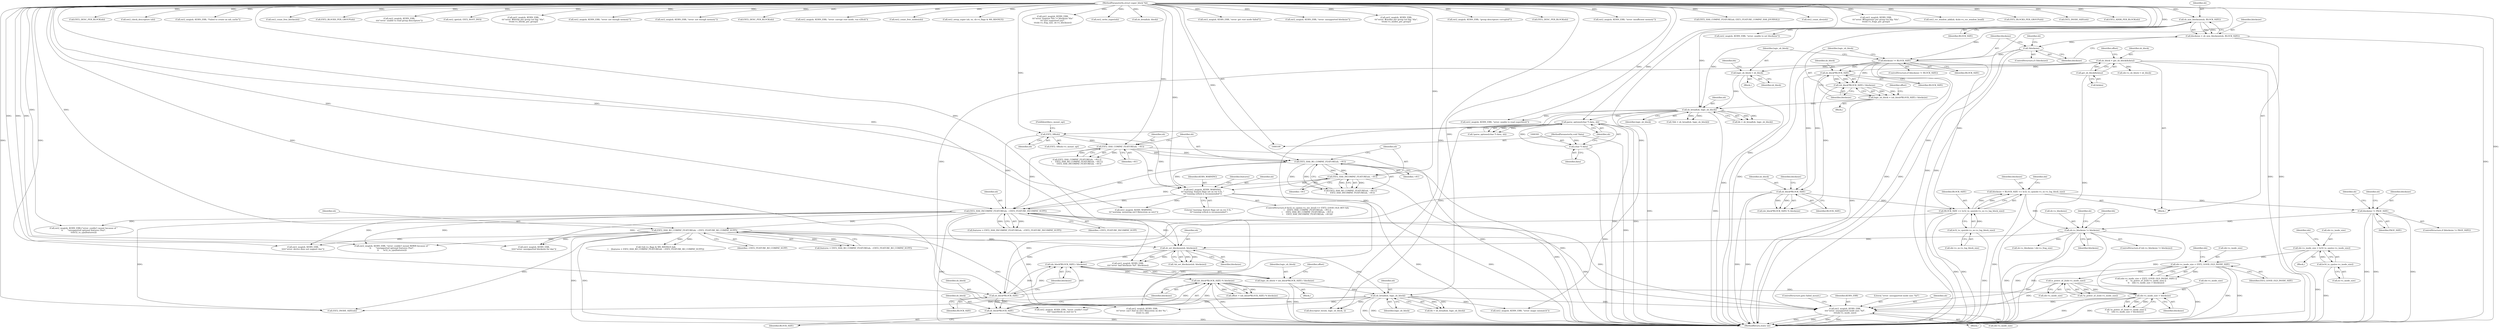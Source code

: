 digraph "0_linux_be0726d33cb8f411945884664924bed3cb8c70ee_0@pointer" {
"1000668" [label="(Call,ext2_msg(sb, KERN_ERR,\n\t\t\t\t\"error: unsupported inode size: %d\",\n\t\t\t\tsbi->s_inode_size))"];
"1000559" [label="(Call,sb_bread(sb, logic_sb_block))"];
"1000533" [label="(Call,sb_set_blocksize(sb, blocksize))"];
"1000467" [label="(Call,EXT2_HAS_RO_COMPAT_FEATURE(sb, ~EXT2_FEATURE_RO_COMPAT_SUPP))"];
"1000444" [label="(Call,EXT2_HAS_INCOMPAT_FEATURE(sb, ~EXT2_FEATURE_INCOMPAT_SUPP))"];
"1000435" [label="(Call,EXT2_HAS_INCOMPAT_FEATURE(sb, ~0U))"];
"1000432" [label="(Call,EXT2_HAS_RO_COMPAT_FEATURE(sb, ~0U))"];
"1000428" [label="(Call,EXT2_HAS_COMPAT_FEATURE(sb, ~0U))"];
"1000408" [label="(Call,EXT2_SB(sb))"];
"1000389" [label="(Call,parse_options((char *) data, sb))"];
"1000390" [label="(Call,(char *) data)"];
"1000111" [label="(MethodParameterIn,void *data)"];
"1000234" [label="(Call,sb_bread(sb, logic_sb_block))"];
"1000194" [label="(Call,sb_min_blocksize(sb, BLOCK_SIZE))"];
"1000110" [label="(MethodParameterIn,struct super_block *sb)"];
"1000227" [label="(Call,logic_sb_block = sb_block)"];
"1000120" [label="(Call,sb_block = get_sb_block(&data))"];
"1000122" [label="(Call,get_sb_block(&data))"];
"1000211" [label="(Call,logic_sb_block = (sb_block*BLOCK_SIZE) / blocksize)"];
"1000213" [label="(Call,(sb_block*BLOCK_SIZE) / blocksize)"];
"1000214" [label="(Call,sb_block*BLOCK_SIZE)"];
"1000207" [label="(Call,blocksize != BLOCK_SIZE)"];
"1000198" [label="(Call,!blocksize)"];
"1000192" [label="(Call,blocksize = sb_min_blocksize(sb, BLOCK_SIZE))"];
"1000438" [label="(Call,ext2_msg(sb, KERN_WARNING,\n\t\t\t\"warning: feature flags set on rev 0 fs, \"\n\t\t\t\"running e2fsck is recommended\"))"];
"1000523" [label="(Call,sb->s_blocksize != blocksize)"];
"1000496" [label="(Call,blocksize != PAGE_SIZE)"];
"1000478" [label="(Call,blocksize = BLOCK_SIZE << le32_to_cpu(sbi->s_es->s_log_block_size))"];
"1000480" [label="(Call,BLOCK_SIZE << le32_to_cpu(sbi->s_es->s_log_block_size))"];
"1000221" [label="(Call,sb_block*BLOCK_SIZE)"];
"1000482" [label="(Call,le32_to_cpu(sbi->s_es->s_log_block_size))"];
"1000543" [label="(Call,logic_sb_block = (sb_block*BLOCK_SIZE) / blocksize)"];
"1000545" [label="(Call,(sb_block*BLOCK_SIZE) / blocksize)"];
"1000546" [label="(Call,sb_block*BLOCK_SIZE)"];
"1000662" [label="(Call,sbi->s_inode_size > blocksize)"];
"1000658" [label="(Call,is_power_of_2(sbi->s_inode_size))"];
"1000651" [label="(Call,sbi->s_inode_size < EXT2_GOOD_OLD_INODE_SIZE)"];
"1000633" [label="(Call,sbi->s_inode_size = le16_to_cpu(es->s_inode_size))"];
"1000637" [label="(Call,le16_to_cpu(es->s_inode_size))"];
"1000552" [label="(Call,(sb_block*BLOCK_SIZE) % blocksize)"];
"1000553" [label="(Call,sb_block*BLOCK_SIZE)"];
"1000637" [label="(Call,le16_to_cpu(es->s_inode_size))"];
"1001281" [label="(Call,ext2_msg(sb, KERN_WARNING,\n\t\t\t\"warning: mounting ext3 filesystem as ext2\"))"];
"1000730" [label="(Call,EXT2_INODE_SIZE(sb))"];
"1000943" [label="(Call,EXT2_DESC_PER_BLOCK(sb))"];
"1000195" [label="(Identifier,sb)"];
"1000227" [label="(Call,logic_sb_block = sb_block)"];
"1000668" [label="(Call,ext2_msg(sb, KERN_ERR,\n\t\t\t\t\"error: unsupported inode size: %d\",\n\t\t\t\tsbi->s_inode_size))"];
"1000217" [label="(Identifier,blocksize)"];
"1000440" [label="(Identifier,KERN_WARNING)"];
"1000429" [label="(Identifier,sb)"];
"1000110" [label="(MethodParameterIn,struct super_block *sb)"];
"1001051" [label="(Call,ext2_check_descriptors (sb))"];
"1000556" [label="(Identifier,blocksize)"];
"1000465" [label="(Call,features = EXT2_HAS_RO_COMPAT_FEATURE(sb, ~EXT2_FEATURE_RO_COMPAT_SUPP))"];
"1000656" [label="(Call,!is_power_of_2(sbi->s_inode_size) ||\n\t\t    (sbi->s_inode_size > blocksize))"];
"1000667" [label="(Block,)"];
"1000543" [label="(Call,logic_sb_block = (sb_block*BLOCK_SIZE) / blocksize)"];
"1000497" [label="(Identifier,blocksize)"];
"1001177" [label="(Call,ext2_msg(sb, KERN_ERR, \"Failed to create an mb_cache\"))"];
"1000663" [label="(Call,sbi->s_inode_size)"];
"1000595" [label="(Call,ext2_msg(sb, KERN_ERR, \"error: magic mismatch\"))"];
"1000219" [label="(Identifier,offset)"];
"1000557" [label="(Call,bh = sb_bread(sb, logic_sb_block))"];
"1000535" [label="(Identifier,blocksize)"];
"1000602" [label="(Identifier,sb)"];
"1000410" [label="(FieldIdentifier,s_mount_opt)"];
"1000555" [label="(Identifier,BLOCK_SIZE)"];
"1000478" [label="(Call,blocksize = BLOCK_SIZE << le32_to_cpu(sbi->s_es->s_log_block_size))"];
"1001127" [label="(Call,ext2_count_free_blocks(sb))"];
"1000207" [label="(Call,blocksize != BLOCK_SIZE)"];
"1000392" [label="(Identifier,data)"];
"1000498" [label="(Identifier,PAGE_SIZE)"];
"1000908" [label="(Call,EXT2_BLOCKS_PER_GROUP(sb))"];
"1000407" [label="(Call,EXT2_SB(sb)->s_mount_opt)"];
"1000482" [label="(Call,le32_to_cpu(sbi->s_es->s_log_block_size))"];
"1000632" [label="(Block,)"];
"1000481" [label="(Identifier,BLOCK_SIZE)"];
"1000547" [label="(Identifier,sb_block)"];
"1001044" [label="(Call,ext2_msg(sb, KERN_ERR,\n\t\t\t\t\"error: unable to read group descriptors\"))"];
"1000660" [label="(Identifier,sbi)"];
"1000532" [label="(Call,!sb_set_blocksize(sb, blocksize))"];
"1001220" [label="(Call,ext2_iget(sb, EXT2_ROOT_INO))"];
"1000458" [label="(Call,!(sb->s_flags & MS_RDONLY) &&\n\t    (features = EXT2_HAS_RO_COMPAT_FEATURE(sb, ~EXT2_FEATURE_RO_COMPAT_SUPP)))"];
"1000467" [label="(Call,EXT2_HAS_RO_COMPAT_FEATURE(sb, ~EXT2_FEATURE_RO_COMPAT_SUPP))"];
"1000860" [label="(Call,ext2_msg(sb, KERN_ERR,\n\t\t\t\"error: #blocks per group too big: %lu\",\n\t\t\tsbi->s_blocks_per_group))"];
"1000991" [label="(Call,ext2_msg(sb, KERN_ERR, \"error: not enough memory\"))"];
"1000548" [label="(Identifier,BLOCK_SIZE)"];
"1000550" [label="(Call,offset = (sb_block*BLOCK_SIZE) % blocksize)"];
"1000501" [label="(Identifier,sb)"];
"1000193" [label="(Identifier,blocksize)"];
"1000523" [label="(Call,sb->s_blocksize != blocksize)"];
"1000182" [label="(Call,sbi->s_sb_block = sb_block)"];
"1000633" [label="(Call,sbi->s_inode_size = le16_to_cpu(es->s_inode_size))"];
"1000390" [label="(Call,(char *) data)"];
"1000441" [label="(Literal,\"warning: feature flags set on rev 0 fs, \"\n\t\t\t\"running e2fsck is recommended\")"];
"1000236" [label="(Identifier,logic_sb_block)"];
"1000496" [label="(Call,blocksize != PAGE_SIZE)"];
"1000657" [label="(Call,!is_power_of_2(sbi->s_inode_size))"];
"1000561" [label="(Identifier,logic_sb_block)"];
"1000962" [label="(Call,ext2_msg(sb, KERN_ERR, \"error: not enough memory\"))"];
"1000527" [label="(Identifier,blocksize)"];
"1000211" [label="(Call,logic_sb_block = (sb_block*BLOCK_SIZE) / blocksize)"];
"1000940" [label="(Call,EXT2_DESC_PER_BLOCK(sb))"];
"1000432" [label="(Call,EXT2_HAS_RO_COMPAT_FEATURE(sb, ~0U))"];
"1000120" [label="(Call,sb_block = get_sb_block(&data))"];
"1000113" [label="(Block,)"];
"1000491" [label="(Identifier,sbi)"];
"1001251" [label="(Call,ext2_msg(sb, KERN_ERR, \"error: corrupt root inode, run e2fsck\"))"];
"1000551" [label="(Identifier,offset)"];
"1001141" [label="(Call,ext2_count_free_inodes(sb))"];
"1000433" [label="(Identifier,sb)"];
"1001286" [label="(Call,ext2_setup_super (sb, es, sb->s_flags & MS_RDONLY))"];
"1000655" [label="(Identifier,EXT2_GOOD_OLD_INODE_SIZE)"];
"1000658" [label="(Call,is_power_of_2(sbi->s_inode_size))"];
"1000560" [label="(Identifier,sb)"];
"1000517" [label="(Call,ext2_msg(sb, KERN_ERR,\n\t\t\t\t\t\"error: device does not support dax\"))"];
"1000437" [label="(Identifier,~0U)"];
"1000838" [label="(Call,ext2_msg(sb, KERN_ERR,\n\t\t\t\"error: fragsize %lu != blocksize %lu\"\n\t\t\t\"(not supported yet)\",\n\t\t\tsbi->s_frag_size, sb->s_blocksize))"];
"1000444" [label="(Call,EXT2_HAS_INCOMPAT_FEATURE(sb, ~EXT2_FEATURE_INCOMPAT_SUPP))"];
"1001299" [label="(Call,ext2_write_super(sb))"];
"1000697" [label="(Call,sb->s_blocksize / sbi->s_frag_size)"];
"1000111" [label="(MethodParameterIn,void *data)"];
"1001018" [label="(Call,sb_bread(sb, block))"];
"1000566" [label="(Call,ext2_msg(sb, KERN_ERR, \"error: couldn't read\"\n\t\t\t\t\"superblock on 2nd try\"))"];
"1000232" [label="(Call,bh = sb_bread(sb, logic_sb_block))"];
"1000238" [label="(Call,ext2_msg(sb, KERN_ERR, \"error: unable to read superblock\"))"];
"1000222" [label="(Identifier,sb_block)"];
"1000221" [label="(Call,sb_block*BLOCK_SIZE)"];
"1000199" [label="(Identifier,blocksize)"];
"1001382" [label="(MethodReturn,static int)"];
"1000121" [label="(Identifier,sb_block)"];
"1000393" [label="(Identifier,sb)"];
"1000194" [label="(Call,sb_min_blocksize(sb, BLOCK_SIZE))"];
"1000431" [label="(Call,EXT2_HAS_RO_COMPAT_FEATURE(sb, ~0U) ||\n\t     EXT2_HAS_INCOMPAT_FEATURE(sb, ~0U))"];
"1000554" [label="(Identifier,sb_block)"];
"1000662" [label="(Call,sbi->s_inode_size > blocksize)"];
"1001268" [label="(Call,ext2_msg(sb, KERN_ERR, \"error: get root inode failed\"))"];
"1000430" [label="(Identifier,~0U)"];
"1000659" [label="(Call,sbi->s_inode_size)"];
"1000197" [label="(ControlStructure,if (!blocksize))"];
"1000675" [label="(ControlStructure,goto failed_mount;)"];
"1000824" [label="(Call,ext2_msg(sb, KERN_ERR, \"error: unsupported blocksize\"))"];
"1000128" [label="(Identifier,offset)"];
"1000479" [label="(Identifier,blocksize)"];
"1000553" [label="(Call,sb_block*BLOCK_SIZE)"];
"1000670" [label="(Identifier,KERN_ERR)"];
"1000898" [label="(Call,ext2_msg(sb, KERN_ERR,\n\t\t\t\"error: #inodes per group too big: %lu\",\n\t\t\tsbi->s_inodes_per_group))"];
"1000443" [label="(Identifier,features)"];
"1000234" [label="(Call,sb_bread(sb, logic_sb_block))"];
"1000552" [label="(Call,(sb_block*BLOCK_SIZE) % blocksize)"];
"1000533" [label="(Call,sb_set_blocksize(sb, blocksize))"];
"1001008" [label="(Call,descriptor_loc(sb, logic_sb_block, i))"];
"1000666" [label="(Identifier,blocksize)"];
"1000446" [label="(Identifier,~EXT2_FEATURE_INCOMPAT_SUPP)"];
"1000122" [label="(Call,get_sb_block(&data))"];
"1000226" [label="(Block,)"];
"1001054" [label="(Call,ext2_msg(sb, KERN_ERR, \"group descriptors corrupted\"))"];
"1000233" [label="(Identifier,bh)"];
"1000206" [label="(ControlStructure,if (blocksize != BLOCK_SIZE))"];
"1000389" [label="(Call,parse_options((char *) data, sb))"];
"1000192" [label="(Call,blocksize = sb_min_blocksize(sb, BLOCK_SIZE))"];
"1000803" [label="(Call,EXT2_DESC_PER_BLOCK(sb))"];
"1000544" [label="(Identifier,logic_sb_block)"];
"1000427" [label="(Call,EXT2_HAS_COMPAT_FEATURE(sb, ~0U) ||\n\t     EXT2_HAS_RO_COMPAT_FEATURE(sb, ~0U) ||\n\t     EXT2_HAS_INCOMPAT_FEATURE(sb, ~0U))"];
"1000471" [label="(Call,ext2_msg(sb, KERN_ERR, \"error: couldn't mount RDWR because of \"\n\t\t       \"unsupported optional features (%x)\",\n\t\t       le32_to_cpu(features)))"];
"1000408" [label="(Call,EXT2_SB(sb))"];
"1000209" [label="(Identifier,BLOCK_SIZE)"];
"1000235" [label="(Identifier,sb)"];
"1000549" [label="(Identifier,blocksize)"];
"1000546" [label="(Call,sb_block*BLOCK_SIZE)"];
"1000439" [label="(Identifier,sb)"];
"1001161" [label="(Call,ext2_msg(sb, KERN_ERR, \"error: insufficient memory\"))"];
"1000436" [label="(Identifier,sb)"];
"1000530" [label="(Identifier,bh)"];
"1000634" [label="(Call,sbi->s_inode_size)"];
"1000215" [label="(Identifier,sb_block)"];
"1000231" [label="(Call,!(bh = sb_bread(sb, logic_sb_block)))"];
"1000198" [label="(Call,!blocksize)"];
"1000495" [label="(ControlStructure,if (blocksize != PAGE_SIZE))"];
"1000445" [label="(Identifier,sb)"];
"1000468" [label="(Identifier,sb)"];
"1000469" [label="(Identifier,~EXT2_FEATURE_RO_COMPAT_SUPP)"];
"1000210" [label="(Block,)"];
"1000672" [label="(Call,sbi->s_inode_size)"];
"1000214" [label="(Call,sb_block*BLOCK_SIZE)"];
"1000434" [label="(Identifier,~0U)"];
"1000201" [label="(Call,ext2_msg(sb, KERN_ERR, \"error: unable to set blocksize\"))"];
"1000220" [label="(Call,(sb_block*BLOCK_SIZE) % blocksize)"];
"1000228" [label="(Identifier,logic_sb_block)"];
"1000671" [label="(Literal,\"error: unsupported inode size: %d\")"];
"1000438" [label="(Call,ext2_msg(sb, KERN_WARNING,\n\t\t\t\"warning: feature flags set on rev 0 fs, \"\n\t\t\t\"running e2fsck is recommended\"))"];
"1000524" [label="(Call,sb->s_blocksize)"];
"1000450" [label="(Call,ext2_msg(sb, KERN_ERR,\t\"error: couldn't mount because of \"\n\t\t       \"unsupported optional features (%x)\",\n\t\t\tle32_to_cpu(features)))"];
"1000528" [label="(Block,)"];
"1000650" [label="(Call,(sbi->s_inode_size < EXT2_GOOD_OLD_INODE_SIZE) ||\n\t\t    !is_power_of_2(sbi->s_inode_size) ||\n\t\t    (sbi->s_inode_size > blocksize))"];
"1001278" [label="(Call,EXT2_HAS_COMPAT_FEATURE(sb, EXT3_FEATURE_COMPAT_HAS_JOURNAL))"];
"1000208" [label="(Identifier,blocksize)"];
"1000559" [label="(Call,sb_bread(sb, logic_sb_block))"];
"1000229" [label="(Identifier,sb_block)"];
"1000638" [label="(Call,es->s_inode_size)"];
"1000196" [label="(Identifier,BLOCK_SIZE)"];
"1001155" [label="(Call,ext2_count_dirs(sb))"];
"1000216" [label="(Identifier,BLOCK_SIZE)"];
"1000651" [label="(Call,sbi->s_inode_size < EXT2_GOOD_OLD_INODE_SIZE)"];
"1000409" [label="(Identifier,sb)"];
"1000224" [label="(Identifier,blocksize)"];
"1000483" [label="(Call,sbi->s_es->s_log_block_size)"];
"1001307" [label="(Call,ext2_msg(sb, KERN_ERR,\n\t\t\t\"error: can't find an ext2 filesystem on dev %s.\",\n \t\t\tsb->s_id))"];
"1000522" [label="(ControlStructure,if (sb->s_blocksize != blocksize))"];
"1000419" [label="(ControlStructure,if (le32_to_cpu(es->s_rev_level) == EXT2_GOOD_OLD_REV &&\n\t    (EXT2_HAS_COMPAT_FEATURE(sb, ~0U) ||\n\t     EXT2_HAS_RO_COMPAT_FEATURE(sb, ~0U) ||\n\t     EXT2_HAS_INCOMPAT_FEATURE(sb, ~0U))))"];
"1000879" [label="(Call,ext2_msg(sb, KERN_ERR,\n\t\t\t\"error: #fragments per group too big: %lu\",\n\t\t\tsbi->s_frags_per_group))"];
"1000202" [label="(Identifier,sb)"];
"1000537" [label="(Call,ext2_msg(sb, KERN_ERR,\n\t\t\t\t\"error: bad blocksize %d\", blocksize))"];
"1000545" [label="(Call,(sb_block*BLOCK_SIZE) / blocksize)"];
"1000213" [label="(Call,(sb_block*BLOCK_SIZE) / blocksize)"];
"1000435" [label="(Call,EXT2_HAS_INCOMPAT_FEATURE(sb, ~0U))"];
"1000388" [label="(Call,!parse_options((char *) data, sb))"];
"1000442" [label="(Call,features = EXT2_HAS_INCOMPAT_FEATURE(sb, ~EXT2_FEATURE_INCOMPAT_SUPP))"];
"1001114" [label="(Call,ext2_rsv_window_add(sb, &sbi->s_rsv_window_head))"];
"1000534" [label="(Identifier,sb)"];
"1000428" [label="(Call,EXT2_HAS_COMPAT_FEATURE(sb, ~0U))"];
"1000669" [label="(Identifier,sb)"];
"1000212" [label="(Identifier,logic_sb_block)"];
"1000643" [label="(Identifier,sbi)"];
"1000500" [label="(Call,ext2_msg(sb, KERN_ERR,\n\t\t\t\t\t\"error: unsupported blocksize for dax\"))"];
"1000480" [label="(Call,BLOCK_SIZE << le32_to_cpu(sbi->s_es->s_log_block_size))"];
"1000929" [label="(Call,EXT2_BLOCKS_PER_GROUP(sb))"];
"1000123" [label="(Call,&data)"];
"1000742" [label="(Call,EXT2_INODE_SIZE(sb))"];
"1000223" [label="(Identifier,BLOCK_SIZE)"];
"1000511" [label="(Identifier,sb)"];
"1000796" [label="(Call,EXT2_ADDR_PER_BLOCK(sb))"];
"1000652" [label="(Call,sbi->s_inode_size)"];
"1000668" -> "1000667"  [label="AST: "];
"1000668" -> "1000672"  [label="CFG: "];
"1000669" -> "1000668"  [label="AST: "];
"1000670" -> "1000668"  [label="AST: "];
"1000671" -> "1000668"  [label="AST: "];
"1000672" -> "1000668"  [label="AST: "];
"1000675" -> "1000668"  [label="CFG: "];
"1000668" -> "1001382"  [label="DDG: "];
"1000668" -> "1001382"  [label="DDG: "];
"1000668" -> "1001382"  [label="DDG: "];
"1000668" -> "1001382"  [label="DDG: "];
"1000559" -> "1000668"  [label="DDG: "];
"1000467" -> "1000668"  [label="DDG: "];
"1000444" -> "1000668"  [label="DDG: "];
"1000110" -> "1000668"  [label="DDG: "];
"1000662" -> "1000668"  [label="DDG: "];
"1000651" -> "1000668"  [label="DDG: "];
"1000658" -> "1000668"  [label="DDG: "];
"1000559" -> "1000557"  [label="AST: "];
"1000559" -> "1000561"  [label="CFG: "];
"1000560" -> "1000559"  [label="AST: "];
"1000561" -> "1000559"  [label="AST: "];
"1000557" -> "1000559"  [label="CFG: "];
"1000559" -> "1001382"  [label="DDG: "];
"1000559" -> "1001382"  [label="DDG: "];
"1000559" -> "1000557"  [label="DDG: "];
"1000559" -> "1000557"  [label="DDG: "];
"1000533" -> "1000559"  [label="DDG: "];
"1000110" -> "1000559"  [label="DDG: "];
"1000543" -> "1000559"  [label="DDG: "];
"1000559" -> "1000566"  [label="DDG: "];
"1000559" -> "1000595"  [label="DDG: "];
"1000559" -> "1000730"  [label="DDG: "];
"1000559" -> "1001008"  [label="DDG: "];
"1000559" -> "1001307"  [label="DDG: "];
"1000533" -> "1000532"  [label="AST: "];
"1000533" -> "1000535"  [label="CFG: "];
"1000534" -> "1000533"  [label="AST: "];
"1000535" -> "1000533"  [label="AST: "];
"1000532" -> "1000533"  [label="CFG: "];
"1000533" -> "1000532"  [label="DDG: "];
"1000533" -> "1000532"  [label="DDG: "];
"1000467" -> "1000533"  [label="DDG: "];
"1000444" -> "1000533"  [label="DDG: "];
"1000110" -> "1000533"  [label="DDG: "];
"1000523" -> "1000533"  [label="DDG: "];
"1000533" -> "1000537"  [label="DDG: "];
"1000533" -> "1000537"  [label="DDG: "];
"1000533" -> "1000545"  [label="DDG: "];
"1000467" -> "1000465"  [label="AST: "];
"1000467" -> "1000469"  [label="CFG: "];
"1000468" -> "1000467"  [label="AST: "];
"1000469" -> "1000467"  [label="AST: "];
"1000465" -> "1000467"  [label="CFG: "];
"1000467" -> "1001382"  [label="DDG: "];
"1000467" -> "1001382"  [label="DDG: "];
"1000467" -> "1000458"  [label="DDG: "];
"1000467" -> "1000458"  [label="DDG: "];
"1000467" -> "1000465"  [label="DDG: "];
"1000467" -> "1000465"  [label="DDG: "];
"1000444" -> "1000467"  [label="DDG: "];
"1000110" -> "1000467"  [label="DDG: "];
"1000467" -> "1000471"  [label="DDG: "];
"1000467" -> "1000500"  [label="DDG: "];
"1000467" -> "1000517"  [label="DDG: "];
"1000467" -> "1000730"  [label="DDG: "];
"1000467" -> "1001307"  [label="DDG: "];
"1000444" -> "1000442"  [label="AST: "];
"1000444" -> "1000446"  [label="CFG: "];
"1000445" -> "1000444"  [label="AST: "];
"1000446" -> "1000444"  [label="AST: "];
"1000442" -> "1000444"  [label="CFG: "];
"1000444" -> "1001382"  [label="DDG: "];
"1000444" -> "1001382"  [label="DDG: "];
"1000444" -> "1000442"  [label="DDG: "];
"1000444" -> "1000442"  [label="DDG: "];
"1000435" -> "1000444"  [label="DDG: "];
"1000408" -> "1000444"  [label="DDG: "];
"1000432" -> "1000444"  [label="DDG: "];
"1000438" -> "1000444"  [label="DDG: "];
"1000428" -> "1000444"  [label="DDG: "];
"1000110" -> "1000444"  [label="DDG: "];
"1000444" -> "1000450"  [label="DDG: "];
"1000444" -> "1000471"  [label="DDG: "];
"1000444" -> "1000500"  [label="DDG: "];
"1000444" -> "1000517"  [label="DDG: "];
"1000444" -> "1000730"  [label="DDG: "];
"1000444" -> "1001307"  [label="DDG: "];
"1000435" -> "1000431"  [label="AST: "];
"1000435" -> "1000437"  [label="CFG: "];
"1000436" -> "1000435"  [label="AST: "];
"1000437" -> "1000435"  [label="AST: "];
"1000431" -> "1000435"  [label="CFG: "];
"1000435" -> "1001382"  [label="DDG: "];
"1000435" -> "1000431"  [label="DDG: "];
"1000435" -> "1000431"  [label="DDG: "];
"1000432" -> "1000435"  [label="DDG: "];
"1000432" -> "1000435"  [label="DDG: "];
"1000110" -> "1000435"  [label="DDG: "];
"1000435" -> "1000438"  [label="DDG: "];
"1000432" -> "1000431"  [label="AST: "];
"1000432" -> "1000434"  [label="CFG: "];
"1000433" -> "1000432"  [label="AST: "];
"1000434" -> "1000432"  [label="AST: "];
"1000436" -> "1000432"  [label="CFG: "];
"1000431" -> "1000432"  [label="CFG: "];
"1000432" -> "1001382"  [label="DDG: "];
"1000432" -> "1000431"  [label="DDG: "];
"1000432" -> "1000431"  [label="DDG: "];
"1000428" -> "1000432"  [label="DDG: "];
"1000428" -> "1000432"  [label="DDG: "];
"1000110" -> "1000432"  [label="DDG: "];
"1000432" -> "1000438"  [label="DDG: "];
"1000428" -> "1000427"  [label="AST: "];
"1000428" -> "1000430"  [label="CFG: "];
"1000429" -> "1000428"  [label="AST: "];
"1000430" -> "1000428"  [label="AST: "];
"1000433" -> "1000428"  [label="CFG: "];
"1000427" -> "1000428"  [label="CFG: "];
"1000428" -> "1001382"  [label="DDG: "];
"1000428" -> "1000427"  [label="DDG: "];
"1000428" -> "1000427"  [label="DDG: "];
"1000408" -> "1000428"  [label="DDG: "];
"1000110" -> "1000428"  [label="DDG: "];
"1000428" -> "1000438"  [label="DDG: "];
"1000408" -> "1000407"  [label="AST: "];
"1000408" -> "1000409"  [label="CFG: "];
"1000409" -> "1000408"  [label="AST: "];
"1000410" -> "1000408"  [label="CFG: "];
"1000389" -> "1000408"  [label="DDG: "];
"1000110" -> "1000408"  [label="DDG: "];
"1000408" -> "1000438"  [label="DDG: "];
"1000389" -> "1000388"  [label="AST: "];
"1000389" -> "1000393"  [label="CFG: "];
"1000390" -> "1000389"  [label="AST: "];
"1000393" -> "1000389"  [label="AST: "];
"1000388" -> "1000389"  [label="CFG: "];
"1000389" -> "1001382"  [label="DDG: "];
"1000389" -> "1001382"  [label="DDG: "];
"1000389" -> "1000388"  [label="DDG: "];
"1000389" -> "1000388"  [label="DDG: "];
"1000390" -> "1000389"  [label="DDG: "];
"1000234" -> "1000389"  [label="DDG: "];
"1000110" -> "1000389"  [label="DDG: "];
"1000390" -> "1000392"  [label="CFG: "];
"1000391" -> "1000390"  [label="AST: "];
"1000392" -> "1000390"  [label="AST: "];
"1000393" -> "1000390"  [label="CFG: "];
"1000390" -> "1001382"  [label="DDG: "];
"1000111" -> "1000390"  [label="DDG: "];
"1000111" -> "1000109"  [label="AST: "];
"1000111" -> "1001382"  [label="DDG: "];
"1000234" -> "1000232"  [label="AST: "];
"1000234" -> "1000236"  [label="CFG: "];
"1000235" -> "1000234"  [label="AST: "];
"1000236" -> "1000234"  [label="AST: "];
"1000232" -> "1000234"  [label="CFG: "];
"1000234" -> "1001382"  [label="DDG: "];
"1000234" -> "1001382"  [label="DDG: "];
"1000234" -> "1000231"  [label="DDG: "];
"1000234" -> "1000231"  [label="DDG: "];
"1000234" -> "1000232"  [label="DDG: "];
"1000234" -> "1000232"  [label="DDG: "];
"1000194" -> "1000234"  [label="DDG: "];
"1000110" -> "1000234"  [label="DDG: "];
"1000227" -> "1000234"  [label="DDG: "];
"1000211" -> "1000234"  [label="DDG: "];
"1000234" -> "1000238"  [label="DDG: "];
"1000234" -> "1001008"  [label="DDG: "];
"1000234" -> "1001307"  [label="DDG: "];
"1000194" -> "1000192"  [label="AST: "];
"1000194" -> "1000196"  [label="CFG: "];
"1000195" -> "1000194"  [label="AST: "];
"1000196" -> "1000194"  [label="AST: "];
"1000192" -> "1000194"  [label="CFG: "];
"1000194" -> "1001382"  [label="DDG: "];
"1000194" -> "1000192"  [label="DDG: "];
"1000194" -> "1000192"  [label="DDG: "];
"1000110" -> "1000194"  [label="DDG: "];
"1000194" -> "1000201"  [label="DDG: "];
"1000194" -> "1000207"  [label="DDG: "];
"1000110" -> "1000109"  [label="AST: "];
"1000110" -> "1001382"  [label="DDG: "];
"1000110" -> "1000201"  [label="DDG: "];
"1000110" -> "1000238"  [label="DDG: "];
"1000110" -> "1000438"  [label="DDG: "];
"1000110" -> "1000450"  [label="DDG: "];
"1000110" -> "1000471"  [label="DDG: "];
"1000110" -> "1000500"  [label="DDG: "];
"1000110" -> "1000517"  [label="DDG: "];
"1000110" -> "1000537"  [label="DDG: "];
"1000110" -> "1000566"  [label="DDG: "];
"1000110" -> "1000595"  [label="DDG: "];
"1000110" -> "1000730"  [label="DDG: "];
"1000110" -> "1000742"  [label="DDG: "];
"1000110" -> "1000796"  [label="DDG: "];
"1000110" -> "1000803"  [label="DDG: "];
"1000110" -> "1000824"  [label="DDG: "];
"1000110" -> "1000838"  [label="DDG: "];
"1000110" -> "1000860"  [label="DDG: "];
"1000110" -> "1000879"  [label="DDG: "];
"1000110" -> "1000898"  [label="DDG: "];
"1000110" -> "1000908"  [label="DDG: "];
"1000110" -> "1000929"  [label="DDG: "];
"1000110" -> "1000940"  [label="DDG: "];
"1000110" -> "1000943"  [label="DDG: "];
"1000110" -> "1000962"  [label="DDG: "];
"1000110" -> "1000991"  [label="DDG: "];
"1000110" -> "1001008"  [label="DDG: "];
"1000110" -> "1001018"  [label="DDG: "];
"1000110" -> "1001044"  [label="DDG: "];
"1000110" -> "1001051"  [label="DDG: "];
"1000110" -> "1001054"  [label="DDG: "];
"1000110" -> "1001114"  [label="DDG: "];
"1000110" -> "1001127"  [label="DDG: "];
"1000110" -> "1001141"  [label="DDG: "];
"1000110" -> "1001155"  [label="DDG: "];
"1000110" -> "1001161"  [label="DDG: "];
"1000110" -> "1001177"  [label="DDG: "];
"1000110" -> "1001220"  [label="DDG: "];
"1000110" -> "1001251"  [label="DDG: "];
"1000110" -> "1001268"  [label="DDG: "];
"1000110" -> "1001278"  [label="DDG: "];
"1000110" -> "1001281"  [label="DDG: "];
"1000110" -> "1001286"  [label="DDG: "];
"1000110" -> "1001299"  [label="DDG: "];
"1000110" -> "1001307"  [label="DDG: "];
"1000227" -> "1000226"  [label="AST: "];
"1000227" -> "1000229"  [label="CFG: "];
"1000228" -> "1000227"  [label="AST: "];
"1000229" -> "1000227"  [label="AST: "];
"1000233" -> "1000227"  [label="CFG: "];
"1000227" -> "1001382"  [label="DDG: "];
"1000120" -> "1000227"  [label="DDG: "];
"1000120" -> "1000113"  [label="AST: "];
"1000120" -> "1000122"  [label="CFG: "];
"1000121" -> "1000120"  [label="AST: "];
"1000122" -> "1000120"  [label="AST: "];
"1000128" -> "1000120"  [label="CFG: "];
"1000120" -> "1001382"  [label="DDG: "];
"1000120" -> "1001382"  [label="DDG: "];
"1000122" -> "1000120"  [label="DDG: "];
"1000120" -> "1000182"  [label="DDG: "];
"1000120" -> "1000214"  [label="DDG: "];
"1000120" -> "1000546"  [label="DDG: "];
"1000122" -> "1000123"  [label="CFG: "];
"1000123" -> "1000122"  [label="AST: "];
"1000122" -> "1001382"  [label="DDG: "];
"1000211" -> "1000210"  [label="AST: "];
"1000211" -> "1000213"  [label="CFG: "];
"1000212" -> "1000211"  [label="AST: "];
"1000213" -> "1000211"  [label="AST: "];
"1000219" -> "1000211"  [label="CFG: "];
"1000211" -> "1001382"  [label="DDG: "];
"1000213" -> "1000211"  [label="DDG: "];
"1000213" -> "1000211"  [label="DDG: "];
"1000213" -> "1000217"  [label="CFG: "];
"1000214" -> "1000213"  [label="AST: "];
"1000217" -> "1000213"  [label="AST: "];
"1000214" -> "1000213"  [label="DDG: "];
"1000214" -> "1000213"  [label="DDG: "];
"1000207" -> "1000213"  [label="DDG: "];
"1000213" -> "1000220"  [label="DDG: "];
"1000214" -> "1000216"  [label="CFG: "];
"1000215" -> "1000214"  [label="AST: "];
"1000216" -> "1000214"  [label="AST: "];
"1000217" -> "1000214"  [label="CFG: "];
"1000207" -> "1000214"  [label="DDG: "];
"1000214" -> "1000221"  [label="DDG: "];
"1000214" -> "1000221"  [label="DDG: "];
"1000207" -> "1000206"  [label="AST: "];
"1000207" -> "1000209"  [label="CFG: "];
"1000208" -> "1000207"  [label="AST: "];
"1000209" -> "1000207"  [label="AST: "];
"1000212" -> "1000207"  [label="CFG: "];
"1000228" -> "1000207"  [label="CFG: "];
"1000207" -> "1001382"  [label="DDG: "];
"1000207" -> "1001382"  [label="DDG: "];
"1000207" -> "1001382"  [label="DDG: "];
"1000198" -> "1000207"  [label="DDG: "];
"1000207" -> "1000480"  [label="DDG: "];
"1000198" -> "1000197"  [label="AST: "];
"1000198" -> "1000199"  [label="CFG: "];
"1000199" -> "1000198"  [label="AST: "];
"1000202" -> "1000198"  [label="CFG: "];
"1000208" -> "1000198"  [label="CFG: "];
"1000198" -> "1001382"  [label="DDG: "];
"1000198" -> "1001382"  [label="DDG: "];
"1000192" -> "1000198"  [label="DDG: "];
"1000192" -> "1000113"  [label="AST: "];
"1000193" -> "1000192"  [label="AST: "];
"1000199" -> "1000192"  [label="CFG: "];
"1000192" -> "1001382"  [label="DDG: "];
"1000438" -> "1000419"  [label="AST: "];
"1000438" -> "1000441"  [label="CFG: "];
"1000439" -> "1000438"  [label="AST: "];
"1000440" -> "1000438"  [label="AST: "];
"1000441" -> "1000438"  [label="AST: "];
"1000443" -> "1000438"  [label="CFG: "];
"1000438" -> "1001382"  [label="DDG: "];
"1000438" -> "1001382"  [label="DDG: "];
"1000438" -> "1001281"  [label="DDG: "];
"1000523" -> "1000522"  [label="AST: "];
"1000523" -> "1000527"  [label="CFG: "];
"1000524" -> "1000523"  [label="AST: "];
"1000527" -> "1000523"  [label="AST: "];
"1000530" -> "1000523"  [label="CFG: "];
"1000602" -> "1000523"  [label="CFG: "];
"1000523" -> "1001382"  [label="DDG: "];
"1000523" -> "1001382"  [label="DDG: "];
"1000523" -> "1001382"  [label="DDG: "];
"1000496" -> "1000523"  [label="DDG: "];
"1000478" -> "1000523"  [label="DDG: "];
"1000523" -> "1000662"  [label="DDG: "];
"1000523" -> "1000697"  [label="DDG: "];
"1000496" -> "1000495"  [label="AST: "];
"1000496" -> "1000498"  [label="CFG: "];
"1000497" -> "1000496"  [label="AST: "];
"1000498" -> "1000496"  [label="AST: "];
"1000501" -> "1000496"  [label="CFG: "];
"1000511" -> "1000496"  [label="CFG: "];
"1000496" -> "1001382"  [label="DDG: "];
"1000496" -> "1001382"  [label="DDG: "];
"1000496" -> "1001382"  [label="DDG: "];
"1000478" -> "1000496"  [label="DDG: "];
"1000478" -> "1000113"  [label="AST: "];
"1000478" -> "1000480"  [label="CFG: "];
"1000479" -> "1000478"  [label="AST: "];
"1000480" -> "1000478"  [label="AST: "];
"1000491" -> "1000478"  [label="CFG: "];
"1000478" -> "1001382"  [label="DDG: "];
"1000480" -> "1000478"  [label="DDG: "];
"1000480" -> "1000478"  [label="DDG: "];
"1000480" -> "1000482"  [label="CFG: "];
"1000481" -> "1000480"  [label="AST: "];
"1000482" -> "1000480"  [label="AST: "];
"1000480" -> "1001382"  [label="DDG: "];
"1000480" -> "1001382"  [label="DDG: "];
"1000221" -> "1000480"  [label="DDG: "];
"1000482" -> "1000480"  [label="DDG: "];
"1000480" -> "1000546"  [label="DDG: "];
"1000221" -> "1000220"  [label="AST: "];
"1000221" -> "1000223"  [label="CFG: "];
"1000222" -> "1000221"  [label="AST: "];
"1000223" -> "1000221"  [label="AST: "];
"1000224" -> "1000221"  [label="CFG: "];
"1000221" -> "1001382"  [label="DDG: "];
"1000221" -> "1001382"  [label="DDG: "];
"1000221" -> "1000220"  [label="DDG: "];
"1000221" -> "1000220"  [label="DDG: "];
"1000221" -> "1000546"  [label="DDG: "];
"1000482" -> "1000483"  [label="CFG: "];
"1000483" -> "1000482"  [label="AST: "];
"1000482" -> "1001382"  [label="DDG: "];
"1000543" -> "1000528"  [label="AST: "];
"1000543" -> "1000545"  [label="CFG: "];
"1000544" -> "1000543"  [label="AST: "];
"1000545" -> "1000543"  [label="AST: "];
"1000551" -> "1000543"  [label="CFG: "];
"1000543" -> "1001382"  [label="DDG: "];
"1000545" -> "1000543"  [label="DDG: "];
"1000545" -> "1000543"  [label="DDG: "];
"1000545" -> "1000549"  [label="CFG: "];
"1000546" -> "1000545"  [label="AST: "];
"1000549" -> "1000545"  [label="AST: "];
"1000546" -> "1000545"  [label="DDG: "];
"1000546" -> "1000545"  [label="DDG: "];
"1000545" -> "1000552"  [label="DDG: "];
"1000546" -> "1000548"  [label="CFG: "];
"1000547" -> "1000546"  [label="AST: "];
"1000548" -> "1000546"  [label="AST: "];
"1000549" -> "1000546"  [label="CFG: "];
"1000546" -> "1000553"  [label="DDG: "];
"1000546" -> "1000553"  [label="DDG: "];
"1000662" -> "1000656"  [label="AST: "];
"1000662" -> "1000666"  [label="CFG: "];
"1000663" -> "1000662"  [label="AST: "];
"1000666" -> "1000662"  [label="AST: "];
"1000656" -> "1000662"  [label="CFG: "];
"1000662" -> "1001382"  [label="DDG: "];
"1000662" -> "1001382"  [label="DDG: "];
"1000662" -> "1000656"  [label="DDG: "];
"1000662" -> "1000656"  [label="DDG: "];
"1000658" -> "1000662"  [label="DDG: "];
"1000552" -> "1000662"  [label="DDG: "];
"1000658" -> "1000657"  [label="AST: "];
"1000658" -> "1000659"  [label="CFG: "];
"1000659" -> "1000658"  [label="AST: "];
"1000657" -> "1000658"  [label="CFG: "];
"1000658" -> "1001382"  [label="DDG: "];
"1000658" -> "1000657"  [label="DDG: "];
"1000651" -> "1000658"  [label="DDG: "];
"1000651" -> "1000650"  [label="AST: "];
"1000651" -> "1000655"  [label="CFG: "];
"1000652" -> "1000651"  [label="AST: "];
"1000655" -> "1000651"  [label="AST: "];
"1000660" -> "1000651"  [label="CFG: "];
"1000650" -> "1000651"  [label="CFG: "];
"1000651" -> "1001382"  [label="DDG: "];
"1000651" -> "1001382"  [label="DDG: "];
"1000651" -> "1000650"  [label="DDG: "];
"1000651" -> "1000650"  [label="DDG: "];
"1000633" -> "1000651"  [label="DDG: "];
"1000633" -> "1000632"  [label="AST: "];
"1000633" -> "1000637"  [label="CFG: "];
"1000634" -> "1000633"  [label="AST: "];
"1000637" -> "1000633"  [label="AST: "];
"1000643" -> "1000633"  [label="CFG: "];
"1000633" -> "1001382"  [label="DDG: "];
"1000637" -> "1000633"  [label="DDG: "];
"1000637" -> "1000638"  [label="CFG: "];
"1000638" -> "1000637"  [label="AST: "];
"1000637" -> "1001382"  [label="DDG: "];
"1000552" -> "1000550"  [label="AST: "];
"1000552" -> "1000556"  [label="CFG: "];
"1000553" -> "1000552"  [label="AST: "];
"1000556" -> "1000552"  [label="AST: "];
"1000550" -> "1000552"  [label="CFG: "];
"1000552" -> "1001382"  [label="DDG: "];
"1000552" -> "1001382"  [label="DDG: "];
"1000552" -> "1000550"  [label="DDG: "];
"1000552" -> "1000550"  [label="DDG: "];
"1000553" -> "1000552"  [label="DDG: "];
"1000553" -> "1000552"  [label="DDG: "];
"1000553" -> "1000555"  [label="CFG: "];
"1000554" -> "1000553"  [label="AST: "];
"1000555" -> "1000553"  [label="AST: "];
"1000556" -> "1000553"  [label="CFG: "];
"1000553" -> "1001382"  [label="DDG: "];
"1000553" -> "1001382"  [label="DDG: "];
}
